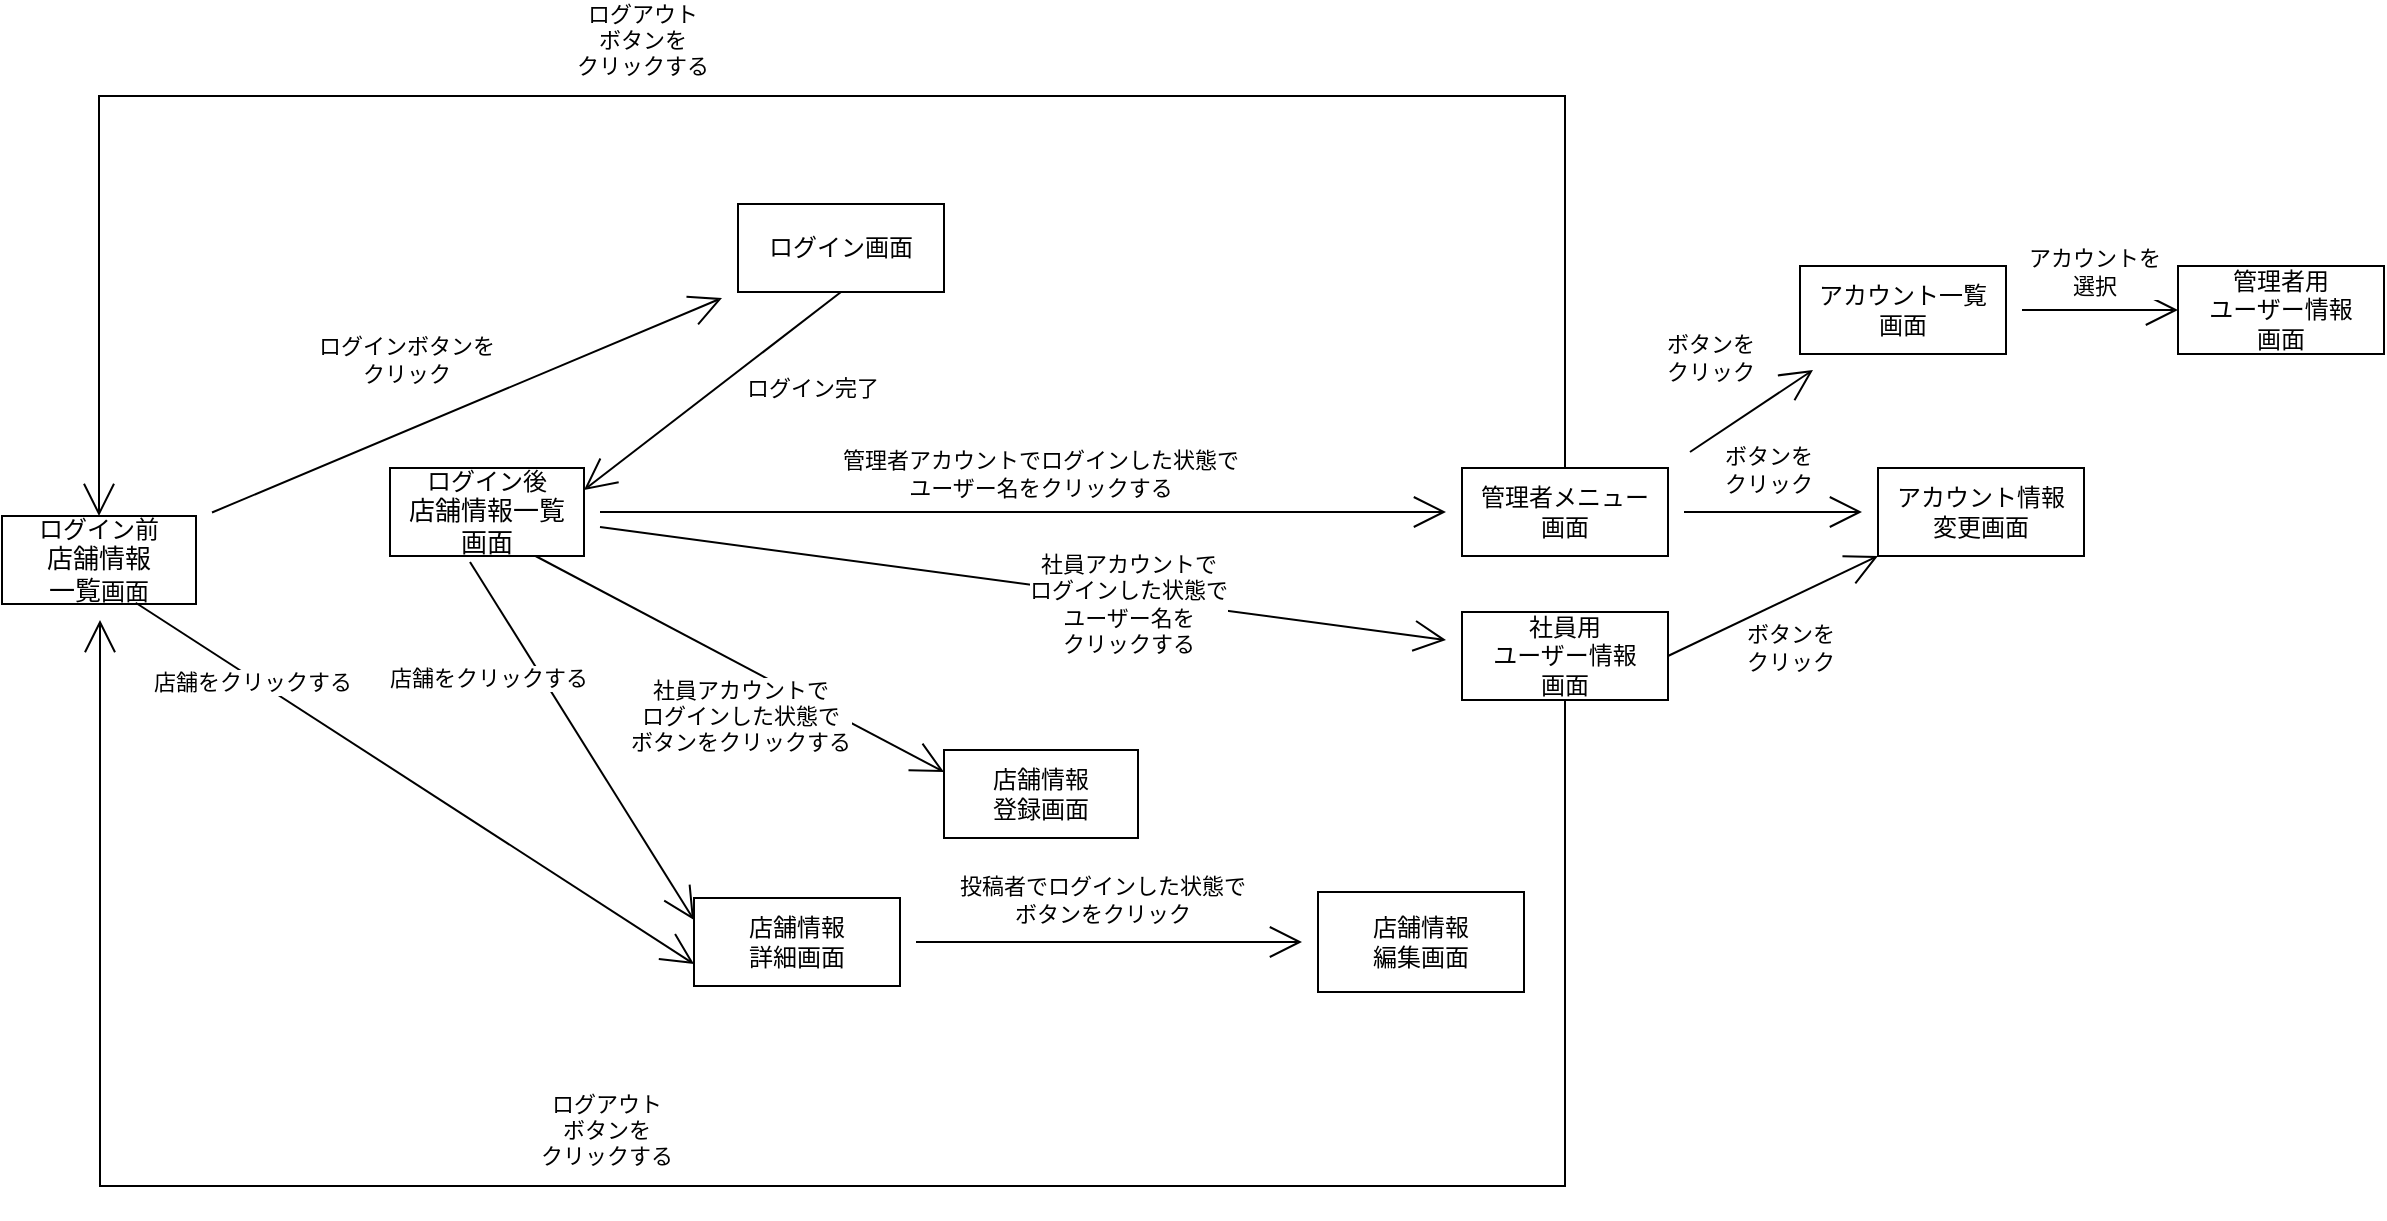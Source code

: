 <mxfile version="20.5.1" type="google"><diagram id="IkYptXyhgRNLwKtqKsPp" name="ページ1"><mxGraphModel grid="0" page="0" gridSize="10" guides="1" tooltips="1" connect="1" arrows="1" fold="1" pageScale="1" pageWidth="827" pageHeight="1169" math="0" shadow="0"><root><mxCell id="0"/><mxCell id="1" parent="0"/><mxCell id="srJMdrqMUhHLPN6yM4xR-5" style="edgeStyle=none;curved=1;rounded=0;orthogonalLoop=1;jettySize=auto;html=1;exitX=0.5;exitY=0;exitDx=0;exitDy=0;endArrow=open;startSize=14;endSize=14;sourcePerimeterSpacing=8;targetPerimeterSpacing=8;" edge="1" parent="1" source="srJMdrqMUhHLPN6yM4xR-1"><mxGeometry relative="1" as="geometry"><mxPoint x="-35.5" y="645" as="targetPoint"/></mxGeometry></mxCell><mxCell id="srJMdrqMUhHLPN6yM4xR-12" value="社員アカウントで&lt;br&gt;ログインした状態で&lt;br&gt;ユーザー名を&lt;br&gt;クリックする" style="edgeStyle=none;curved=1;rounded=0;orthogonalLoop=1;jettySize=auto;html=1;endArrow=open;startSize=14;endSize=14;sourcePerimeterSpacing=8;targetPerimeterSpacing=8;" edge="1" parent="1" source="srJMdrqMUhHLPN6yM4xR-1" target="srJMdrqMUhHLPN6yM4xR-11"><mxGeometry x="0.251" y="-3" relative="1" as="geometry"><mxPoint x="13" y="668.001" as="sourcePoint"/><mxPoint as="offset"/></mxGeometry></mxCell><mxCell id="srJMdrqMUhHLPN6yM4xR-14" value="店舗をクリックする" style="edgeStyle=none;curved=1;rounded=0;orthogonalLoop=1;jettySize=auto;html=1;endArrow=open;startSize=14;endSize=14;sourcePerimeterSpacing=8;targetPerimeterSpacing=8;entryX=0;entryY=0.25;entryDx=0;entryDy=0;" edge="1" parent="1" target="srJMdrqMUhHLPN6yM4xR-13"><mxGeometry x="-0.491" y="-23" relative="1" as="geometry"><mxPoint x="-70" y="669" as="sourcePoint"/><mxPoint as="offset"/></mxGeometry></mxCell><mxCell id="srJMdrqMUhHLPN6yM4xR-16" value="管理者アカウントでログインした状態で&lt;br&gt;ユーザー名をクリックする" style="edgeStyle=none;curved=1;rounded=0;orthogonalLoop=1;jettySize=auto;html=1;endArrow=open;startSize=14;endSize=14;sourcePerimeterSpacing=8;targetPerimeterSpacing=8;" edge="1" parent="1" source="srJMdrqMUhHLPN6yM4xR-1" target="srJMdrqMUhHLPN6yM4xR-15"><mxGeometry x="0.038" y="19" relative="1" as="geometry"><mxPoint x="20" y="653" as="sourcePoint"/><mxPoint as="offset"/></mxGeometry></mxCell><mxCell id="srJMdrqMUhHLPN6yM4xR-1" value="ログイン後&lt;br&gt;&lt;span style=&quot;font-family: Roboto, RobotoDraft, Helvetica, Arial, sans-serif; font-size: 13px; text-align: start;&quot;&gt;店舗情報一覧&lt;br&gt;画面&lt;/span&gt;" style="rounded=0;whiteSpace=wrap;html=1;hachureGap=4;" vertex="1" parent="1"><mxGeometry x="-110" y="622" width="97" height="44" as="geometry"/></mxCell><mxCell id="srJMdrqMUhHLPN6yM4xR-10" value="ログイン完了" style="edgeStyle=none;curved=1;rounded=0;orthogonalLoop=1;jettySize=auto;html=1;entryX=1;entryY=0.25;entryDx=0;entryDy=0;endArrow=open;startSize=14;endSize=14;sourcePerimeterSpacing=8;targetPerimeterSpacing=8;exitX=0.5;exitY=1;exitDx=0;exitDy=0;" edge="1" parent="1" source="srJMdrqMUhHLPN6yM4xR-2" target="srJMdrqMUhHLPN6yM4xR-1"><mxGeometry x="-0.496" y="29" relative="1" as="geometry"><mxPoint x="125" y="600" as="sourcePoint"/><mxPoint as="offset"/></mxGeometry></mxCell><mxCell id="srJMdrqMUhHLPN6yM4xR-2" value="ログイン画面" style="rounded=0;whiteSpace=wrap;html=1;hachureGap=4;" vertex="1" parent="1"><mxGeometry x="64" y="490" width="103" height="44" as="geometry"/></mxCell><mxCell id="srJMdrqMUhHLPN6yM4xR-11" value="社員用&lt;br&gt;ユーザー情報&lt;br&gt;画面" style="rounded=0;whiteSpace=wrap;html=1;hachureGap=4;" vertex="1" parent="1"><mxGeometry x="426" y="694" width="103" height="44" as="geometry"/></mxCell><mxCell id="srJMdrqMUhHLPN6yM4xR-22" value="&lt;span style=&quot;&quot;&gt;投稿者でログインした状態で&lt;br&gt;ボタンを&lt;/span&gt;&lt;span style=&quot;&quot;&gt;クリック&lt;br&gt;&lt;/span&gt;" style="edgeStyle=none;curved=1;rounded=0;orthogonalLoop=1;jettySize=auto;html=1;endArrow=open;startSize=14;endSize=14;sourcePerimeterSpacing=8;targetPerimeterSpacing=8;" edge="1" parent="1" source="srJMdrqMUhHLPN6yM4xR-13" target="srJMdrqMUhHLPN6yM4xR-21"><mxGeometry x="-0.044" y="21" relative="1" as="geometry"><mxPoint as="offset"/></mxGeometry></mxCell><mxCell id="srJMdrqMUhHLPN6yM4xR-13" value="店舗情報&lt;br&gt;詳細画面" style="rounded=0;whiteSpace=wrap;html=1;hachureGap=4;" vertex="1" parent="1"><mxGeometry x="42" y="837" width="103" height="44" as="geometry"/></mxCell><mxCell id="srJMdrqMUhHLPN6yM4xR-18" value="ボタンを&lt;br&gt;クリック" style="edgeStyle=none;curved=1;rounded=0;orthogonalLoop=1;jettySize=auto;html=1;endArrow=open;startSize=14;endSize=14;sourcePerimeterSpacing=8;targetPerimeterSpacing=8;" edge="1" parent="1" source="srJMdrqMUhHLPN6yM4xR-15" target="srJMdrqMUhHLPN6yM4xR-17"><mxGeometry x="-0.056" y="21" relative="1" as="geometry"><mxPoint as="offset"/></mxGeometry></mxCell><mxCell id="srJMdrqMUhHLPN6yM4xR-20" value="ボタンを&lt;br&gt;クリック" style="rounded=0;orthogonalLoop=1;jettySize=auto;html=1;endArrow=open;startSize=14;endSize=14;sourcePerimeterSpacing=8;targetPerimeterSpacing=8;" edge="1" parent="1" target="srJMdrqMUhHLPN6yM4xR-19"><mxGeometry x="-0.064" y="33" relative="1" as="geometry"><mxPoint as="offset"/><mxPoint x="539.996" y="614" as="sourcePoint"/></mxGeometry></mxCell><mxCell id="srJMdrqMUhHLPN6yM4xR-15" value="管理者メニュー&lt;br&gt;画面" style="rounded=0;whiteSpace=wrap;html=1;hachureGap=4;" vertex="1" parent="1"><mxGeometry x="426" y="622" width="103" height="44" as="geometry"/></mxCell><mxCell id="srJMdrqMUhHLPN6yM4xR-17" value="アカウント情報&lt;br&gt;変更画面" style="rounded=0;whiteSpace=wrap;html=1;hachureGap=4;" vertex="1" parent="1"><mxGeometry x="634" y="622" width="103" height="44" as="geometry"/></mxCell><mxCell id="srJMdrqMUhHLPN6yM4xR-25" value="アカウントを&lt;br&gt;選択" style="edgeStyle=none;curved=1;rounded=0;orthogonalLoop=1;jettySize=auto;html=1;entryX=0;entryY=0.5;entryDx=0;entryDy=0;endArrow=open;startSize=14;endSize=14;sourcePerimeterSpacing=8;targetPerimeterSpacing=8;" edge="1" parent="1" source="srJMdrqMUhHLPN6yM4xR-19" target="srJMdrqMUhHLPN6yM4xR-24"><mxGeometry x="-0.075" y="19" relative="1" as="geometry"><mxPoint as="offset"/></mxGeometry></mxCell><mxCell id="srJMdrqMUhHLPN6yM4xR-19" value="アカウント一覧&lt;br&gt;画面" style="rounded=0;whiteSpace=wrap;html=1;hachureGap=4;" vertex="1" parent="1"><mxGeometry x="595" y="521" width="103" height="44" as="geometry"/></mxCell><mxCell id="srJMdrqMUhHLPN6yM4xR-21" value="店舗情報&lt;br&gt;編集画面" style="whiteSpace=wrap;html=1;hachureGap=4;" vertex="1" parent="1"><mxGeometry x="354" y="834" width="103" height="50" as="geometry"/></mxCell><mxCell id="srJMdrqMUhHLPN6yM4xR-24" value="管理者用&lt;br&gt;ユーザー情報&lt;br&gt;画面" style="rounded=0;whiteSpace=wrap;html=1;hachureGap=4;" vertex="1" parent="1"><mxGeometry x="784" y="521" width="103" height="44" as="geometry"/></mxCell><mxCell id="srJMdrqMUhHLPN6yM4xR-27" value="ログインボタンを&lt;br&gt;クリック" style="edgeStyle=none;curved=1;rounded=0;orthogonalLoop=1;jettySize=auto;html=1;endArrow=open;startSize=14;endSize=14;sourcePerimeterSpacing=8;targetPerimeterSpacing=8;" edge="1" parent="1" source="srJMdrqMUhHLPN6yM4xR-26" target="srJMdrqMUhHLPN6yM4xR-2"><mxGeometry x="-0.135" y="33" relative="1" as="geometry"><mxPoint as="offset"/></mxGeometry></mxCell><mxCell id="srJMdrqMUhHLPN6yM4xR-26" value="ログイン前&lt;br&gt;&lt;span style=&quot;text-align: start;&quot;&gt;&lt;font face=&quot;Roboto, RobotoDraft, Helvetica, Arial, sans-serif&quot;&gt;&lt;span style=&quot;font-size: 13px;&quot;&gt;店舗情報&lt;br&gt;一覧&lt;/span&gt;&lt;/font&gt;&lt;/span&gt;&lt;span style=&quot;background-color: initial;&quot;&gt;画面&lt;/span&gt;&lt;span style=&quot;text-align: start;&quot;&gt;&lt;font face=&quot;Roboto, RobotoDraft, Helvetica, Arial, sans-serif&quot;&gt;&lt;span style=&quot;font-size: 13px;&quot;&gt;&lt;br&gt;&lt;/span&gt;&lt;/font&gt;&lt;/span&gt;" style="rounded=0;whiteSpace=wrap;html=1;hachureGap=4;" vertex="1" parent="1"><mxGeometry x="-304" y="646" width="97" height="44" as="geometry"/></mxCell><mxCell id="UzVv6iPussPG_H7ye1CT-1" value="店舗をクリックする" style="edgeStyle=none;curved=1;rounded=0;orthogonalLoop=1;jettySize=auto;html=1;endArrow=open;startSize=14;endSize=14;sourcePerimeterSpacing=8;targetPerimeterSpacing=8;entryX=0;entryY=0.75;entryDx=0;entryDy=0;exitX=0.689;exitY=0.986;exitDx=0;exitDy=0;exitPerimeter=0;" edge="1" parent="1" target="srJMdrqMUhHLPN6yM4xR-13" source="srJMdrqMUhHLPN6yM4xR-26"><mxGeometry x="-0.576" y="-2" relative="1" as="geometry"><mxPoint x="-262" y="667" as="sourcePoint"/><mxPoint as="offset"/><mxPoint x="72" y="863" as="targetPoint"/></mxGeometry></mxCell><mxCell id="EBxVxewFfV7cIA82zBhf-1" value="店舗情報&lt;br&gt;登録画面" style="rounded=0;whiteSpace=wrap;html=1;hachureGap=4;" vertex="1" parent="1"><mxGeometry x="167" y="763" width="97" height="44" as="geometry"/></mxCell><mxCell id="EBxVxewFfV7cIA82zBhf-5" value="社員アカウントで&lt;br&gt;ログインした状態で&lt;br&gt;ボタンをクリックする" style="edgeStyle=none;curved=1;rounded=0;orthogonalLoop=1;jettySize=auto;html=1;endArrow=open;startSize=14;endSize=14;sourcePerimeterSpacing=8;targetPerimeterSpacing=8;entryX=0;entryY=0.25;entryDx=0;entryDy=0;exitX=0.75;exitY=1;exitDx=0;exitDy=0;" edge="1" parent="1" source="srJMdrqMUhHLPN6yM4xR-1" target="EBxVxewFfV7cIA82zBhf-1"><mxGeometry x="0.102" y="-23" relative="1" as="geometry"><mxPoint x="5" y="664.451" as="sourcePoint"/><mxPoint as="offset"/><mxPoint x="235" y="706.994" as="targetPoint"/></mxGeometry></mxCell><mxCell id="5a-DxzmC7SOP0p9aeCfA-5" value="ボタンを&lt;br&gt;クリック" style="edgeStyle=none;curved=1;rounded=0;orthogonalLoop=1;jettySize=auto;html=1;endArrow=open;startSize=14;endSize=14;sourcePerimeterSpacing=8;targetPerimeterSpacing=8;entryX=0;entryY=1;entryDx=0;entryDy=0;exitX=1;exitY=0.5;exitDx=0;exitDy=0;" edge="1" parent="1" source="srJMdrqMUhHLPN6yM4xR-11" target="srJMdrqMUhHLPN6yM4xR-17"><mxGeometry x="-0.032" y="-23" relative="1" as="geometry"><mxPoint as="offset"/><mxPoint x="593" y="653.154" as="sourcePoint"/><mxPoint x="685" y="651.846" as="targetPoint"/></mxGeometry></mxCell><mxCell id="KVoHDk4hZeZgZlO9EszI-7" value="ログアウト&lt;br&gt;ボタンを&lt;br&gt;クリックする" style="rounded=0;orthogonalLoop=1;jettySize=auto;html=1;endArrow=open;startSize=14;endSize=14;sourcePerimeterSpacing=8;targetPerimeterSpacing=8;exitX=0.5;exitY=1;exitDx=0;exitDy=0;edgeStyle=orthogonalEdgeStyle;" edge="1" parent="1" source="srJMdrqMUhHLPN6yM4xR-11" target="srJMdrqMUhHLPN6yM4xR-26"><mxGeometry x="0.148" y="-28" relative="1" as="geometry"><mxPoint as="offset"/><mxPoint x="368" y="729" as="sourcePoint"/><mxPoint x="-681" y="677" as="targetPoint"/><Array as="points"><mxPoint x="478" y="981"/><mxPoint x="-255" y="981"/></Array></mxGeometry></mxCell><mxCell id="KVoHDk4hZeZgZlO9EszI-8" value="ログアウト&lt;br&gt;ボタンを&lt;br&gt;クリックする" style="rounded=0;orthogonalLoop=1;jettySize=auto;html=1;endArrow=open;startSize=14;endSize=14;sourcePerimeterSpacing=8;targetPerimeterSpacing=8;exitX=0.5;exitY=0;exitDx=0;exitDy=0;edgeStyle=orthogonalEdgeStyle;entryX=0.5;entryY=0;entryDx=0;entryDy=0;" edge="1" parent="1" source="srJMdrqMUhHLPN6yM4xR-15" target="srJMdrqMUhHLPN6yM4xR-26"><mxGeometry x="0.148" y="-28" relative="1" as="geometry"><mxPoint as="offset"/><mxPoint x="487.5" y="748" as="sourcePoint"/><mxPoint x="-892" y="574" as="targetPoint"/><Array as="points"><mxPoint x="478" y="436"/><mxPoint x="-255" y="436"/></Array></mxGeometry></mxCell></root></mxGraphModel></diagram></mxfile>